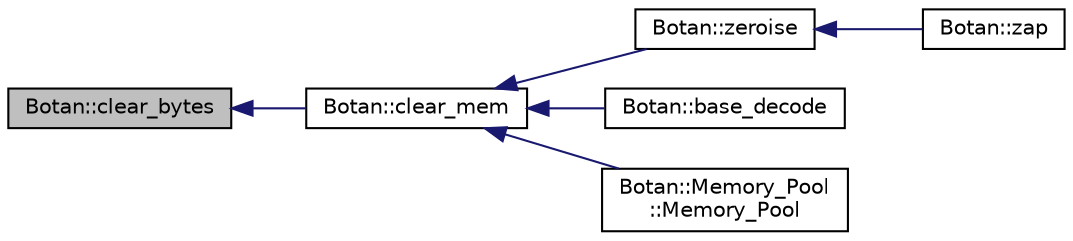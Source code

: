 digraph "Botan::clear_bytes"
{
  edge [fontname="Helvetica",fontsize="10",labelfontname="Helvetica",labelfontsize="10"];
  node [fontname="Helvetica",fontsize="10",shape=record];
  rankdir="LR";
  Node81 [label="Botan::clear_bytes",height=0.2,width=0.4,color="black", fillcolor="grey75", style="filled", fontcolor="black"];
  Node81 -> Node82 [dir="back",color="midnightblue",fontsize="10",style="solid",fontname="Helvetica"];
  Node82 [label="Botan::clear_mem",height=0.2,width=0.4,color="black", fillcolor="white", style="filled",URL="$namespace_botan.html#aeb6cf2051aa89f9d76cf4d55c126b314"];
  Node82 -> Node83 [dir="back",color="midnightblue",fontsize="10",style="solid",fontname="Helvetica"];
  Node83 [label="Botan::zeroise",height=0.2,width=0.4,color="black", fillcolor="white", style="filled",URL="$namespace_botan.html#a09ce987463cc4e1b7682f31bb486fdb1"];
  Node83 -> Node84 [dir="back",color="midnightblue",fontsize="10",style="solid",fontname="Helvetica"];
  Node84 [label="Botan::zap",height=0.2,width=0.4,color="black", fillcolor="white", style="filled",URL="$namespace_botan.html#a2534f0fffcfe960b963990832bd1d26e"];
  Node82 -> Node85 [dir="back",color="midnightblue",fontsize="10",style="solid",fontname="Helvetica"];
  Node85 [label="Botan::base_decode",height=0.2,width=0.4,color="black", fillcolor="white", style="filled",URL="$namespace_botan.html#ab1d8df562b6507ed384c0f214f9b6a07"];
  Node82 -> Node86 [dir="back",color="midnightblue",fontsize="10",style="solid",fontname="Helvetica"];
  Node86 [label="Botan::Memory_Pool\l::Memory_Pool",height=0.2,width=0.4,color="black", fillcolor="white", style="filled",URL="$class_botan_1_1_memory___pool.html#a2960cd6fb9463c231c1c36f2d0e06897"];
}
